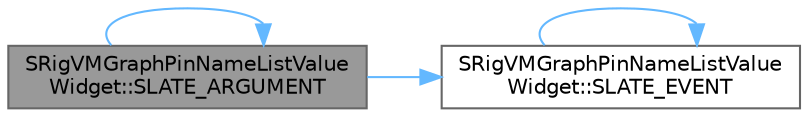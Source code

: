 digraph "SRigVMGraphPinNameListValueWidget::SLATE_ARGUMENT"
{
 // INTERACTIVE_SVG=YES
 // LATEX_PDF_SIZE
  bgcolor="transparent";
  edge [fontname=Helvetica,fontsize=10,labelfontname=Helvetica,labelfontsize=10];
  node [fontname=Helvetica,fontsize=10,shape=box,height=0.2,width=0.4];
  rankdir="LR";
  Node1 [id="Node000001",label="SRigVMGraphPinNameListValue\lWidget::SLATE_ARGUMENT",height=0.2,width=0.4,color="gray40", fillcolor="grey60", style="filled", fontcolor="black",tooltip=" "];
  Node1 -> Node1 [id="edge1_Node000001_Node000001",color="steelblue1",style="solid",tooltip=" "];
  Node1 -> Node2 [id="edge2_Node000001_Node000002",color="steelblue1",style="solid",tooltip=" "];
  Node2 [id="Node000002",label="SRigVMGraphPinNameListValue\lWidget::SLATE_EVENT",height=0.2,width=0.4,color="grey40", fillcolor="white", style="filled",URL="$d1/dd3/classSRigVMGraphPinNameListValueWidget.html#afa6ac1ab2c6ccab991b453cd1a255e82",tooltip="Called when combo box is opened, before list is actually created."];
  Node2 -> Node2 [id="edge3_Node000002_Node000002",color="steelblue1",style="solid",tooltip=" "];
}
